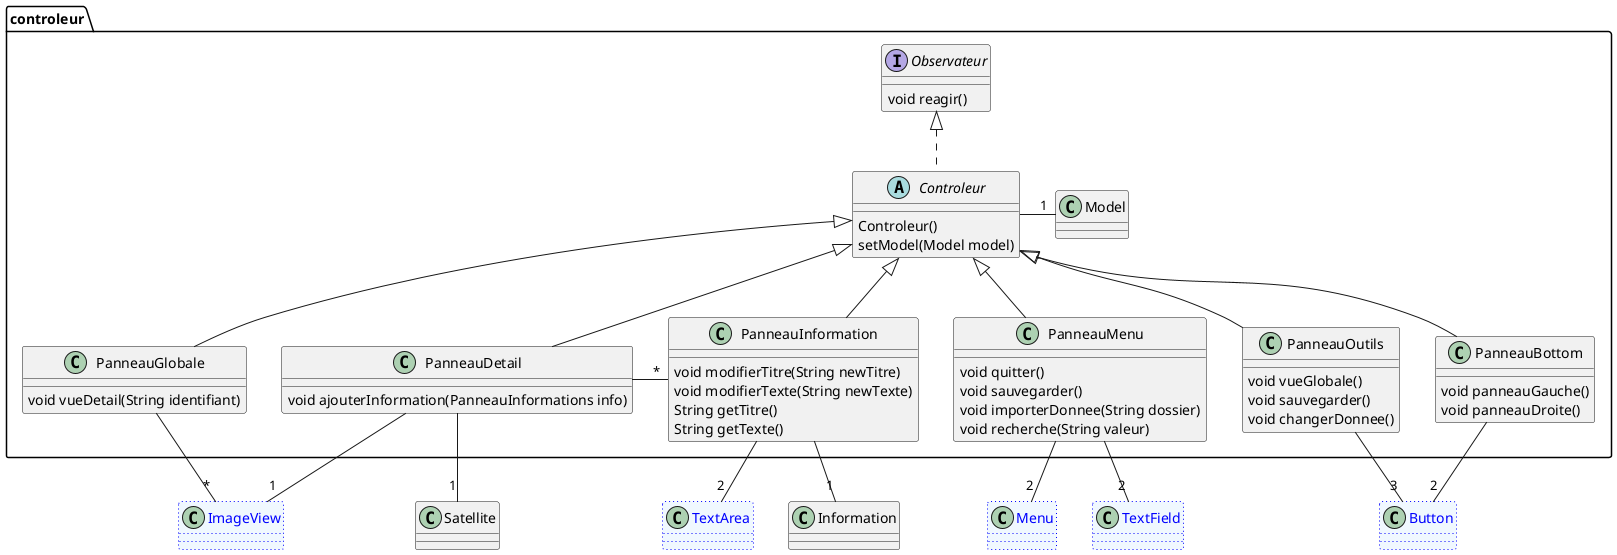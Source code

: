 @startuml
'https://plantuml.com/class-diagram

package controleur{
    abstract Controleur implements Observateur{
        Controleur()
        setModel(Model model)
    }

    interface Observateur{
        void reagir()
    }


    class PanneauGlobale extends Controleur{
        void vueDetail(String identifiant)
    }

    class Model
    class PanneauDetail extends Controleur{
        void ajouterInformation(PanneauInformations info)
    }

    class PanneauMenu extends Controleur{
        void quitter()
        void sauvegarder()
        void importerDonnee(String dossier)
        void recherche(String valeur)
    }

    class PanneauOutils extends Controleur{
        void vueGlobale()
        void sauvegarder()
        void changerDonnee()
    }

    class PanneauBottom extends Controleur{
        void panneauGauche()
        void panneauDroite()
    }


    class PanneauInformation extends Controleur{
        void modifierTitre(String newTitre)
        void modifierTexte(String newTexte)
        String getTitre()
        String getTexte()
    }
}

class ImageView #aliceblue;line:blue;line.dotted;text:blue
class TextArea #aliceblue;line:blue;line.dotted;text:blue
class Menu #aliceblue;line:blue;line.dotted;text:blue
class Button #aliceblue;line:blue;line.dotted;text:blue
class TextField #aliceblue;line:blue;line.dotted;text:blue

Model "1"--left Controleur
PanneauDetail -right-"*" PanneauInformation
PanneauDetail --"1" Satellite
PanneauInformation --"1" Information
PanneauInformation --"2" TextArea
PanneauDetail --"1" ImageView
PanneauGlobale -left-"*" ImageView
PanneauOutils --"3" Button
PanneauBottom --"2" Button
PanneauMenu --"2" Menu
PanneauMenu --"2" TextField


@enduml